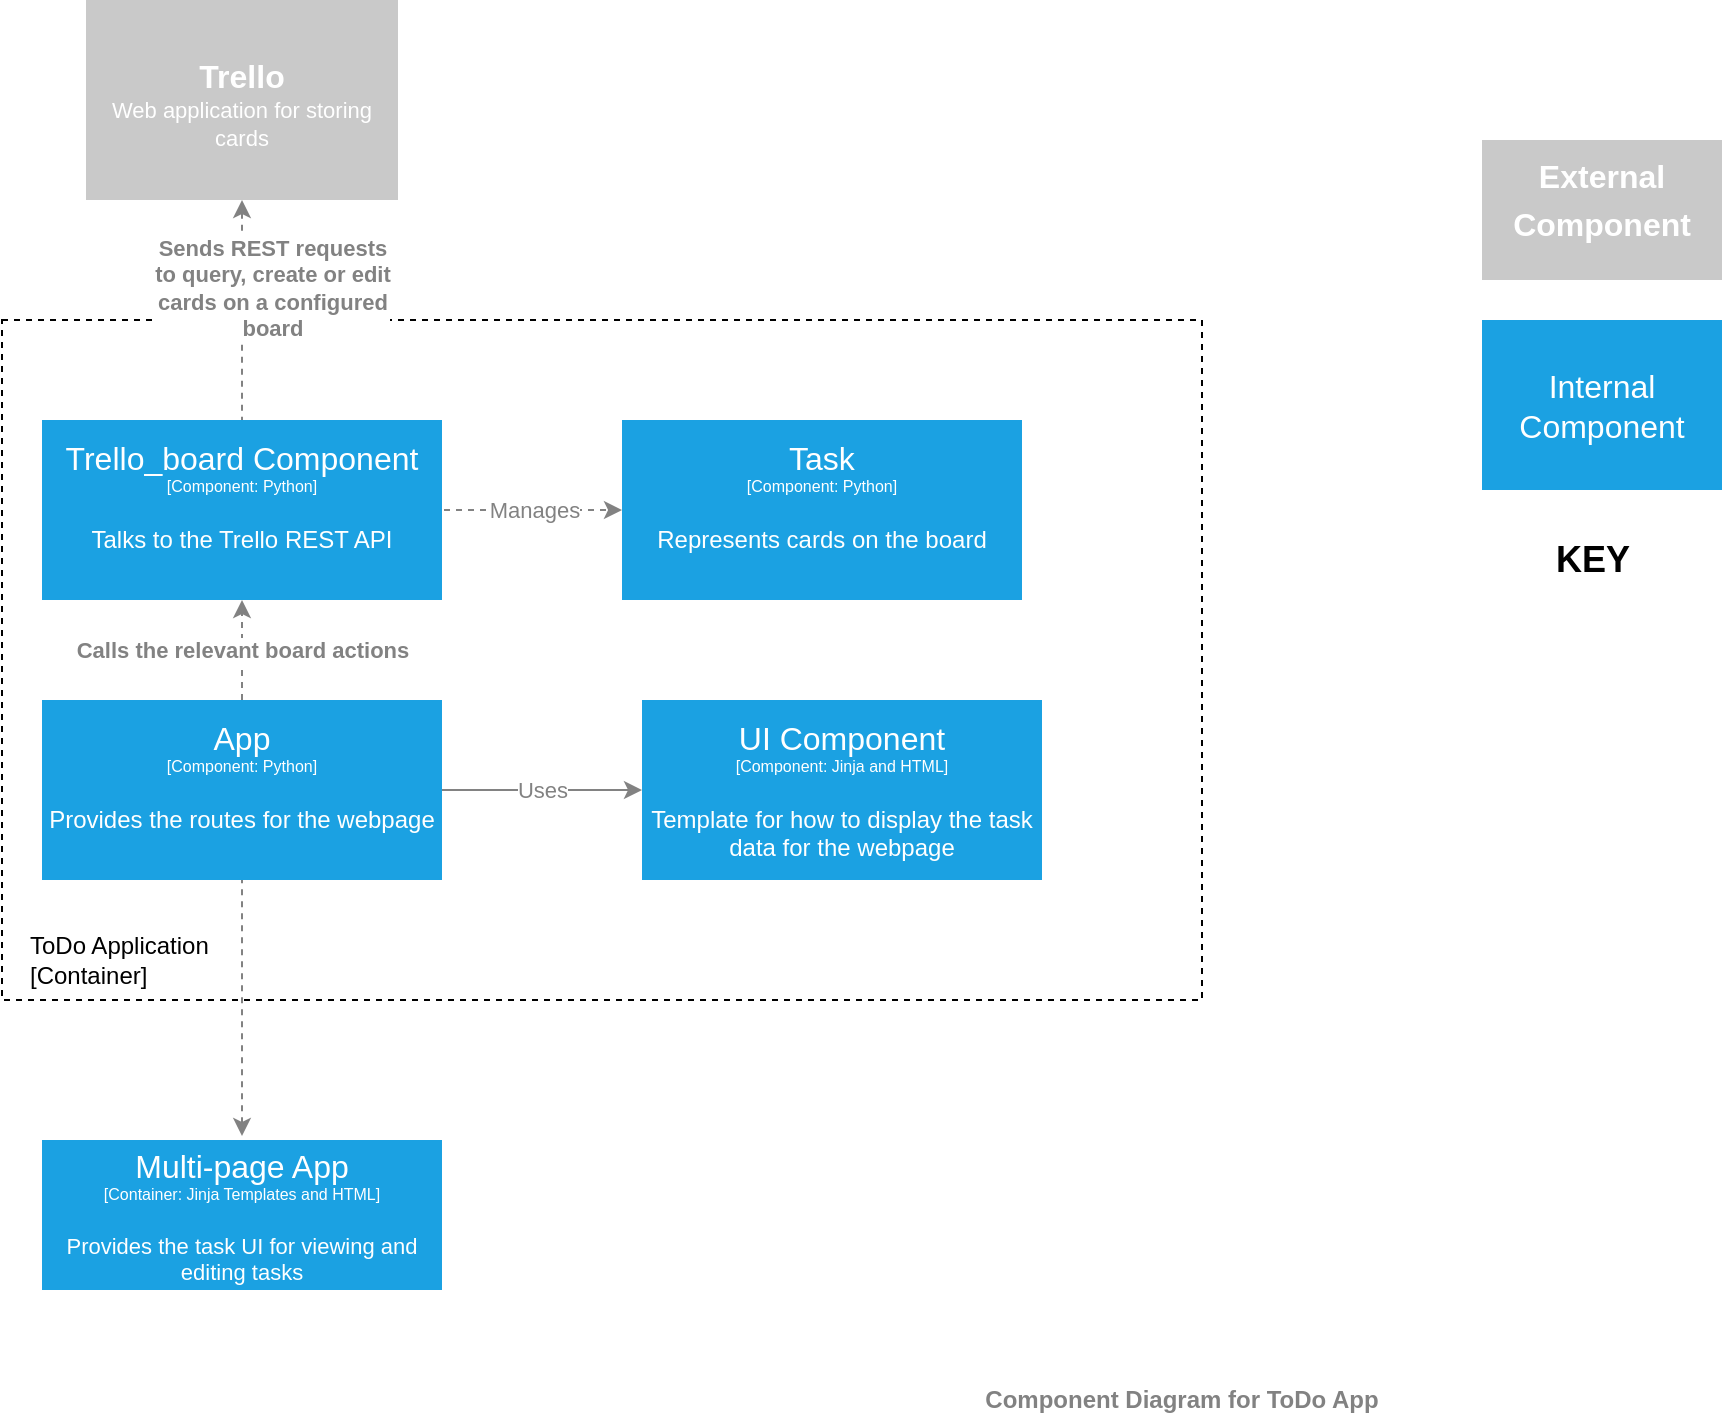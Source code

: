 <mxfile>
    <diagram id="8_n95EOln2UsonjGVW7M" name="Page-1">
        <mxGraphModel dx="833" dy="678" grid="1" gridSize="10" guides="1" tooltips="1" connect="1" arrows="1" fold="1" page="1" pageScale="1" pageWidth="827" pageHeight="1169" math="0" shadow="0">
            <root>
                <mxCell id="0"/>
                <mxCell id="1" parent="0"/>
                <mxCell id="8DcISqcebchj2DU5c0EA-15" value="" style="whiteSpace=wrap;html=1;fontColor=#828282;fillColor=none;gradientColor=none;dashed=1;imageAspect=0;resizeWidth=1;resizeHeight=1;" parent="1" vertex="1">
                    <mxGeometry x="120" y="190" width="600" height="340" as="geometry"/>
                </mxCell>
                <mxCell id="8DcISqcebchj2DU5c0EA-7" style="edgeStyle=orthogonalEdgeStyle;rounded=0;orthogonalLoop=1;jettySize=auto;html=1;fontColor=#828282;dashed=1;strokeColor=#828282;exitX=0.5;exitY=1;exitDx=0;exitDy=0;entryX=0.5;entryY=0;entryDx=0;entryDy=0;startArrow=classic;startFill=1;endArrow=none;endFill=0;" parent="1" source="8DcISqcebchj2DU5c0EA-4" target="vokT_BwdEswsIu_CdFQj-2" edge="1">
                    <mxGeometry relative="1" as="geometry">
                        <mxPoint x="780" y="510" as="sourcePoint"/>
                        <Array as="points"/>
                    </mxGeometry>
                </mxCell>
                <mxCell id="8DcISqcebchj2DU5c0EA-8" value="&lt;div&gt;&lt;b&gt;Sends REST requests&lt;/b&gt;&lt;/div&gt;&lt;div&gt;&lt;b&gt; to query, create or edit &lt;br&gt;&lt;/b&gt;&lt;/div&gt;&lt;div&gt;&lt;b&gt;cards on a configured&lt;/b&gt;&lt;/div&gt;&lt;div&gt;&lt;b&gt;board&lt;br&gt;&lt;/b&gt;&lt;/div&gt;" style="edgeLabel;html=1;align=center;verticalAlign=middle;resizable=0;points=[];fontColor=#828282;" parent="8DcISqcebchj2DU5c0EA-7" vertex="1" connectable="0">
                    <mxGeometry x="-0.169" y="-2" relative="1" as="geometry">
                        <mxPoint x="17" y="-2" as="offset"/>
                    </mxGeometry>
                </mxCell>
                <mxCell id="8DcISqcebchj2DU5c0EA-1" value="&lt;div style=&quot;font-size: 16px&quot;&gt;UI Component&lt;br&gt;&lt;/div&gt;&lt;div style=&quot;font-size: 8px&quot;&gt;&lt;font style=&quot;font-size: 8px&quot;&gt;[Component: Jinja and HTML]&lt;/font&gt;&lt;/div&gt;&lt;div&gt;&lt;br&gt;&lt;/div&gt;Template for how to display the task data for the webpage" style="rounded=0;whiteSpace=wrap;html=1;fillColor=#1ba1e2;fontColor=#ffffff;strokeColor=none;" parent="1" vertex="1">
                    <mxGeometry x="440" y="380" width="200" height="90" as="geometry"/>
                </mxCell>
                <mxCell id="8DcISqcebchj2DU5c0EA-26" style="edgeStyle=orthogonalEdgeStyle;rounded=0;orthogonalLoop=1;jettySize=auto;html=1;entryX=0.5;entryY=1;entryDx=0;entryDy=0;dashed=1;fontColor=#828282;startArrow=classic;startFill=1;endArrow=none;endFill=0;strokeColor=#828282;" parent="1" target="8DcISqcebchj2DU5c0EA-24" edge="1">
                    <mxGeometry relative="1" as="geometry">
                        <mxPoint x="240" y="598" as="sourcePoint"/>
                        <Array as="points">
                            <mxPoint x="240" y="598"/>
                        </Array>
                    </mxGeometry>
                </mxCell>
                <mxCell id="8DcISqcebchj2DU5c0EA-4" value="&lt;div style=&quot;font-size: 20px&quot;&gt;&lt;font size=&quot;1&quot;&gt;&lt;b&gt;&lt;font style=&quot;font-size: 16px&quot; color=&quot;#FFFFFF&quot;&gt;Trello&lt;/font&gt;&lt;/b&gt;&lt;/font&gt;&lt;/div&gt;&lt;div style=&quot;font-size: 11px&quot;&gt;&lt;font style=&quot;font-size: 11px&quot; color=&quot;#FFFFFF&quot;&gt;Web application for storing cards&lt;br&gt;&lt;/font&gt;&lt;/div&gt;" style="rounded=0;whiteSpace=wrap;html=1;strokeColor=none;fillColor=#C9C9C9;" parent="1" vertex="1">
                    <mxGeometry x="162" y="30" width="156" height="100" as="geometry"/>
                </mxCell>
                <mxCell id="8DcISqcebchj2DU5c0EA-13" value="&lt;b&gt;Component Diagram for ToDo App &lt;/b&gt;" style="text;html=1;strokeColor=none;fillColor=none;align=center;verticalAlign=middle;whiteSpace=wrap;rounded=0;fontColor=#828282;" parent="1" vertex="1">
                    <mxGeometry x="585" y="720" width="250" height="20" as="geometry"/>
                </mxCell>
                <mxCell id="8DcISqcebchj2DU5c0EA-16" style="edgeStyle=orthogonalEdgeStyle;rounded=0;orthogonalLoop=1;jettySize=auto;html=1;exitX=0.5;exitY=1;exitDx=0;exitDy=0;dashed=1;fontColor=#828282;strokeColor=#828282;" parent="1" source="8DcISqcebchj2DU5c0EA-15" target="8DcISqcebchj2DU5c0EA-15" edge="1">
                    <mxGeometry relative="1" as="geometry"/>
                </mxCell>
                <mxCell id="8DcISqcebchj2DU5c0EA-18" style="edgeStyle=orthogonalEdgeStyle;rounded=0;orthogonalLoop=1;jettySize=auto;html=1;exitX=0.5;exitY=1;exitDx=0;exitDy=0;dashed=1;fontColor=#828282;strokeColor=#828282;" parent="1" source="8DcISqcebchj2DU5c0EA-15" target="8DcISqcebchj2DU5c0EA-15" edge="1">
                    <mxGeometry relative="1" as="geometry"/>
                </mxCell>
                <mxCell id="8DcISqcebchj2DU5c0EA-20" value="&lt;div style=&quot;font-size: 16px&quot;&gt;Multi-page App&lt;br&gt;&lt;/div&gt;&lt;div style=&quot;font-size: 8px&quot;&gt;&lt;font style=&quot;font-size: 8px&quot;&gt;[Container: Jinja Templates and HTML]&lt;/font&gt;&lt;/div&gt;&lt;div&gt;&lt;br&gt;&lt;/div&gt;&lt;div style=&quot;font-size: 11px&quot;&gt;Provides the task UI for viewing and editing tasks&lt;br&gt;&lt;/div&gt;" style="rounded=0;whiteSpace=wrap;html=1;fillColor=#1ba1e2;fontColor=#ffffff;strokeColor=none;" parent="1" vertex="1">
                    <mxGeometry x="140" y="600" width="200" height="75" as="geometry"/>
                </mxCell>
                <mxCell id="8DcISqcebchj2DU5c0EA-24" value="&lt;div style=&quot;font-size: 16px&quot;&gt;App &lt;br&gt;&lt;/div&gt;&lt;div style=&quot;font-size: 8px&quot;&gt;&lt;font style=&quot;font-size: 8px&quot;&gt;[Component: Python]&lt;/font&gt;&lt;/div&gt;&lt;div&gt;&lt;br&gt;&lt;/div&gt;&lt;div&gt;Provides the routes for the webpage&lt;/div&gt;&lt;div&gt;&lt;br&gt;&lt;/div&gt;" style="rounded=0;whiteSpace=wrap;html=1;fillColor=#1ba1e2;fontColor=#ffffff;strokeColor=none;" parent="1" vertex="1">
                    <mxGeometry x="140" y="380" width="200" height="90" as="geometry"/>
                </mxCell>
                <mxCell id="8DcISqcebchj2DU5c0EA-27" value="Manages" style="endArrow=classic;html=1;dashed=1;fontColor=#828282;strokeColor=#828282;entryX=0;entryY=0.5;entryDx=0;entryDy=0;" parent="1" target="vokT_BwdEswsIu_CdFQj-4" edge="1">
                    <mxGeometry width="50" height="50" relative="1" as="geometry">
                        <mxPoint x="341" y="285" as="sourcePoint"/>
                        <mxPoint x="510" y="340" as="targetPoint"/>
                        <Array as="points">
                            <mxPoint x="390" y="285"/>
                        </Array>
                    </mxGeometry>
                </mxCell>
                <mxCell id="8DcISqcebchj2DU5c0EA-31" value="&lt;b&gt;Calls the relevant board actions&lt;/b&gt;" style="endArrow=classic;html=1;dashed=1;fontColor=#828282;strokeColor=#828282;entryX=0.5;entryY=1;entryDx=0;entryDy=0;exitX=0.5;exitY=0;exitDx=0;exitDy=0;" parent="1" source="8DcISqcebchj2DU5c0EA-24" target="vokT_BwdEswsIu_CdFQj-2" edge="1">
                    <mxGeometry width="50" height="50" relative="1" as="geometry">
                        <mxPoint x="220" y="370" as="sourcePoint"/>
                        <mxPoint x="270" y="320" as="targetPoint"/>
                    </mxGeometry>
                </mxCell>
                <mxCell id="vokT_BwdEswsIu_CdFQj-2" value="&lt;div style=&quot;font-size: 16px&quot;&gt;Trello_board Component&lt;br&gt;&lt;/div&gt;&lt;div style=&quot;font-size: 8px&quot;&gt;&lt;font style=&quot;font-size: 8px&quot;&gt;[Component: Python]&lt;/font&gt;&lt;/div&gt;&lt;div&gt;&lt;br&gt;&lt;/div&gt;&lt;div&gt;Talks to the Trello REST API&lt;br&gt;&lt;/div&gt;&lt;div&gt;&lt;br&gt;&lt;/div&gt;" style="rounded=0;whiteSpace=wrap;html=1;fillColor=#1ba1e2;fontColor=#ffffff;strokeColor=none;" parent="1" vertex="1">
                    <mxGeometry x="140" y="240" width="200" height="90" as="geometry"/>
                </mxCell>
                <mxCell id="vokT_BwdEswsIu_CdFQj-4" value="&lt;div style=&quot;font-size: 16px&quot;&gt;Task&lt;br&gt;&lt;/div&gt;&lt;div style=&quot;font-size: 8px&quot;&gt;&lt;font style=&quot;font-size: 8px&quot;&gt;[Component: Python]&lt;/font&gt;&lt;/div&gt;&lt;div&gt;&lt;br&gt;&lt;/div&gt;&lt;div&gt;Represents cards on the board&lt;br&gt;&lt;/div&gt;&lt;div&gt;&lt;br&gt;&lt;/div&gt;" style="rounded=0;whiteSpace=wrap;html=1;fillColor=#1ba1e2;fontColor=#ffffff;strokeColor=none;" parent="1" vertex="1">
                    <mxGeometry x="430" y="240" width="200" height="90" as="geometry"/>
                </mxCell>
                <mxCell id="vokT_BwdEswsIu_CdFQj-8" value="&lt;font color=&quot;#828282&quot;&gt;Uses&lt;/font&gt;" style="edgeStyle=orthogonalEdgeStyle;rounded=0;orthogonalLoop=1;jettySize=auto;html=1;exitX=1;exitY=0.5;exitDx=0;exitDy=0;strokeColor=#828282;" parent="1" source="8DcISqcebchj2DU5c0EA-24" edge="1">
                    <mxGeometry relative="1" as="geometry">
                        <mxPoint x="720" y="295" as="sourcePoint"/>
                        <mxPoint x="440" y="425" as="targetPoint"/>
                        <Array as="points">
                            <mxPoint x="380" y="425"/>
                            <mxPoint x="380" y="425"/>
                        </Array>
                        <mxPoint as="offset"/>
                    </mxGeometry>
                </mxCell>
                <mxCell id="vokT_BwdEswsIu_CdFQj-9" value="&lt;div align=&quot;left&quot;&gt;ToDo Application&lt;/div&gt;&lt;div align=&quot;left&quot;&gt;[Container]&lt;br&gt;&lt;/div&gt;" style="text;html=1;strokeColor=none;fillColor=none;align=left;verticalAlign=middle;whiteSpace=wrap;rounded=0;" parent="1" vertex="1">
                    <mxGeometry x="132" y="500" width="158" height="20" as="geometry"/>
                </mxCell>
                <mxCell id="2" value="&lt;div&gt;&lt;/div&gt;&lt;font&gt;&lt;span style=&quot;font-size: 16px&quot;&gt;Internal Component&lt;/span&gt;&lt;br&gt;&lt;/font&gt;" style="rounded=0;whiteSpace=wrap;html=1;fillColor=#1ba1e2;fontColor=#ffffff;strokeColor=none;" vertex="1" parent="1">
                    <mxGeometry x="860" y="190" width="120" height="85" as="geometry"/>
                </mxCell>
                <mxCell id="3" value="&lt;div style=&quot;font-size: 20px&quot;&gt;&lt;font size=&quot;1&quot;&gt;&lt;b&gt;&lt;font style=&quot;font-size: 16px&quot; color=&quot;#FFFFFF&quot;&gt;External Component&lt;/font&gt;&lt;/b&gt;&lt;/font&gt;&lt;/div&gt;&lt;div style=&quot;font-size: 11px&quot;&gt;&lt;font style=&quot;font-size: 11px&quot; color=&quot;#FFFFFF&quot;&gt;&lt;br&gt;&lt;/font&gt;&lt;/div&gt;" style="rounded=0;whiteSpace=wrap;html=1;strokeColor=none;fillColor=#C9C9C9;" vertex="1" parent="1">
                    <mxGeometry x="860" y="100" width="120" height="70" as="geometry"/>
                </mxCell>
                <mxCell id="7" value="&lt;b&gt;&lt;font style=&quot;font-size: 18px&quot;&gt;KEY&lt;/font&gt;&lt;/b&gt;" style="text;html=1;resizable=0;autosize=1;align=center;verticalAlign=middle;points=[];fillColor=none;strokeColor=none;rounded=0;" vertex="1" parent="1">
                    <mxGeometry x="890" y="300" width="50" height="20" as="geometry"/>
                </mxCell>
            </root>
        </mxGraphModel>
    </diagram>
</mxfile>